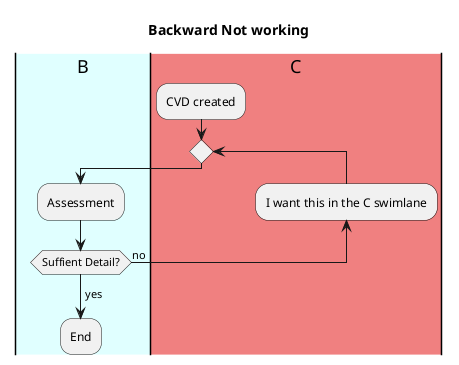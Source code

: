 {
  "sha1": "n6bb1qrubpa2r5blufn13qj5u2e3kt0",
  "insertion": {
    "when": "2024-06-04T17:28:38.221Z",
    "url": "https://forum.plantuml.net/14997/swimlane-repeat-loop?show=14997#q14997",
    "user": "plantuml@gmail.com"
  }
}
@startuml
title Backward Not working

|#lightcyan|B|
|#lightcoral|C|
|C|
:CVD created;
|B|
|C|
repeat
    |B|
    :Assessment;
    |C|
    backward:I want this in the C swimlane;
    |B|
repeat while (Suffient Detail?) is (no)
->yes;
|B|
:End;
@enduml
